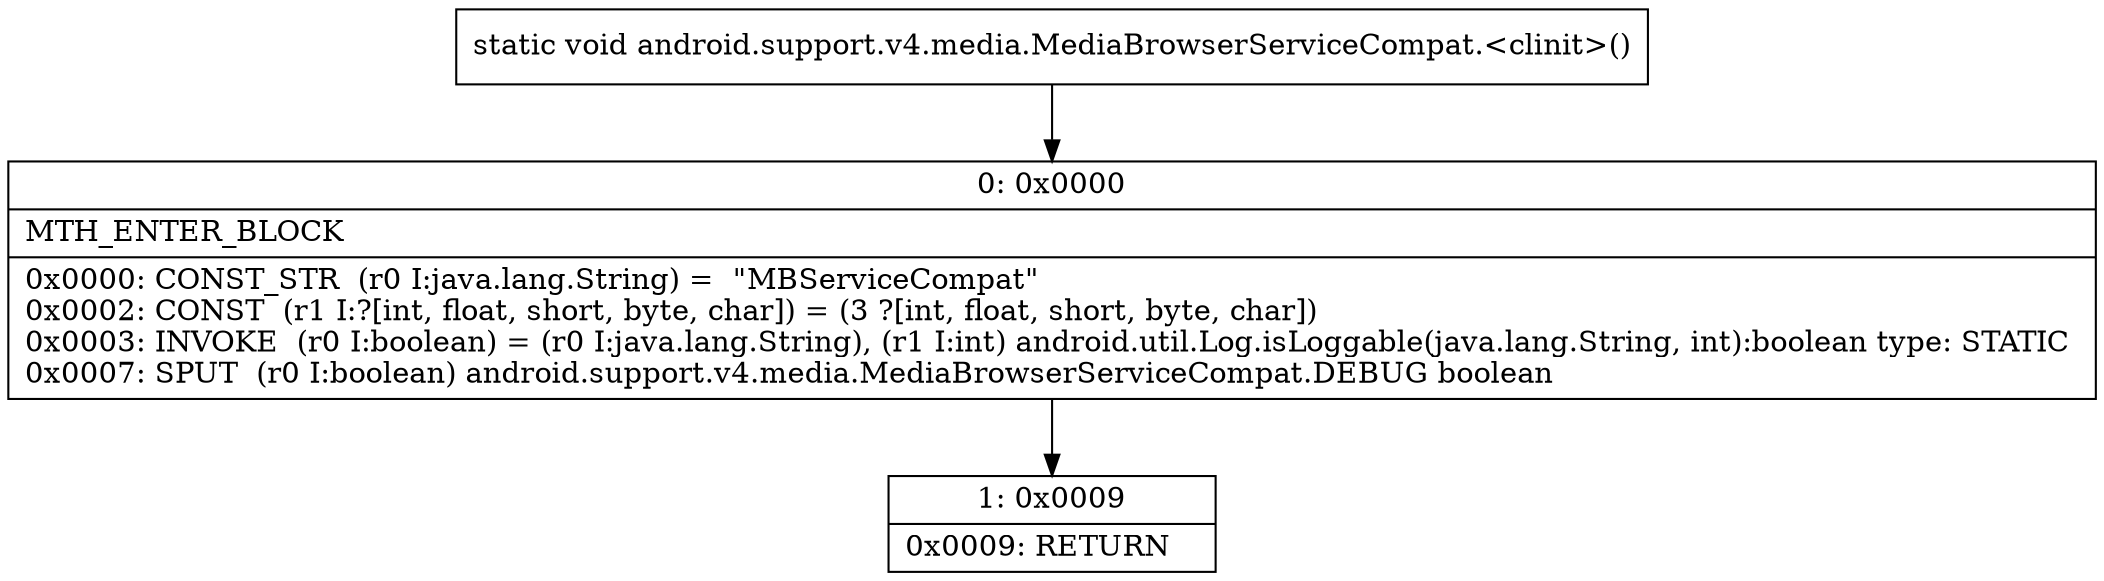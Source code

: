 digraph "CFG forandroid.support.v4.media.MediaBrowserServiceCompat.\<clinit\>()V" {
Node_0 [shape=record,label="{0\:\ 0x0000|MTH_ENTER_BLOCK\l|0x0000: CONST_STR  (r0 I:java.lang.String) =  \"MBServiceCompat\" \l0x0002: CONST  (r1 I:?[int, float, short, byte, char]) = (3 ?[int, float, short, byte, char]) \l0x0003: INVOKE  (r0 I:boolean) = (r0 I:java.lang.String), (r1 I:int) android.util.Log.isLoggable(java.lang.String, int):boolean type: STATIC \l0x0007: SPUT  (r0 I:boolean) android.support.v4.media.MediaBrowserServiceCompat.DEBUG boolean \l}"];
Node_1 [shape=record,label="{1\:\ 0x0009|0x0009: RETURN   \l}"];
MethodNode[shape=record,label="{static void android.support.v4.media.MediaBrowserServiceCompat.\<clinit\>() }"];
MethodNode -> Node_0;
Node_0 -> Node_1;
}

